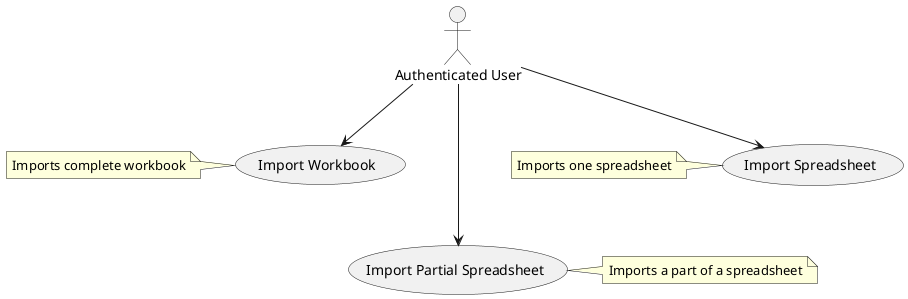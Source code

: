 @startuml
top to bottom direction

:Authenticated User: as User
(Import Workbook) as (US1)
(Import Spreadsheet) as (US2)
(Import Partial Spreadsheet) as (US3)

User --> (US1)
User --> (US2)
User ---> (US3)

note left of (US1)
  Imports complete workbook
end note

note left of (US2)
  Imports one spreadsheet
end note

note right of (US3)
  Imports a part of a spreadsheet
end note
@enduml